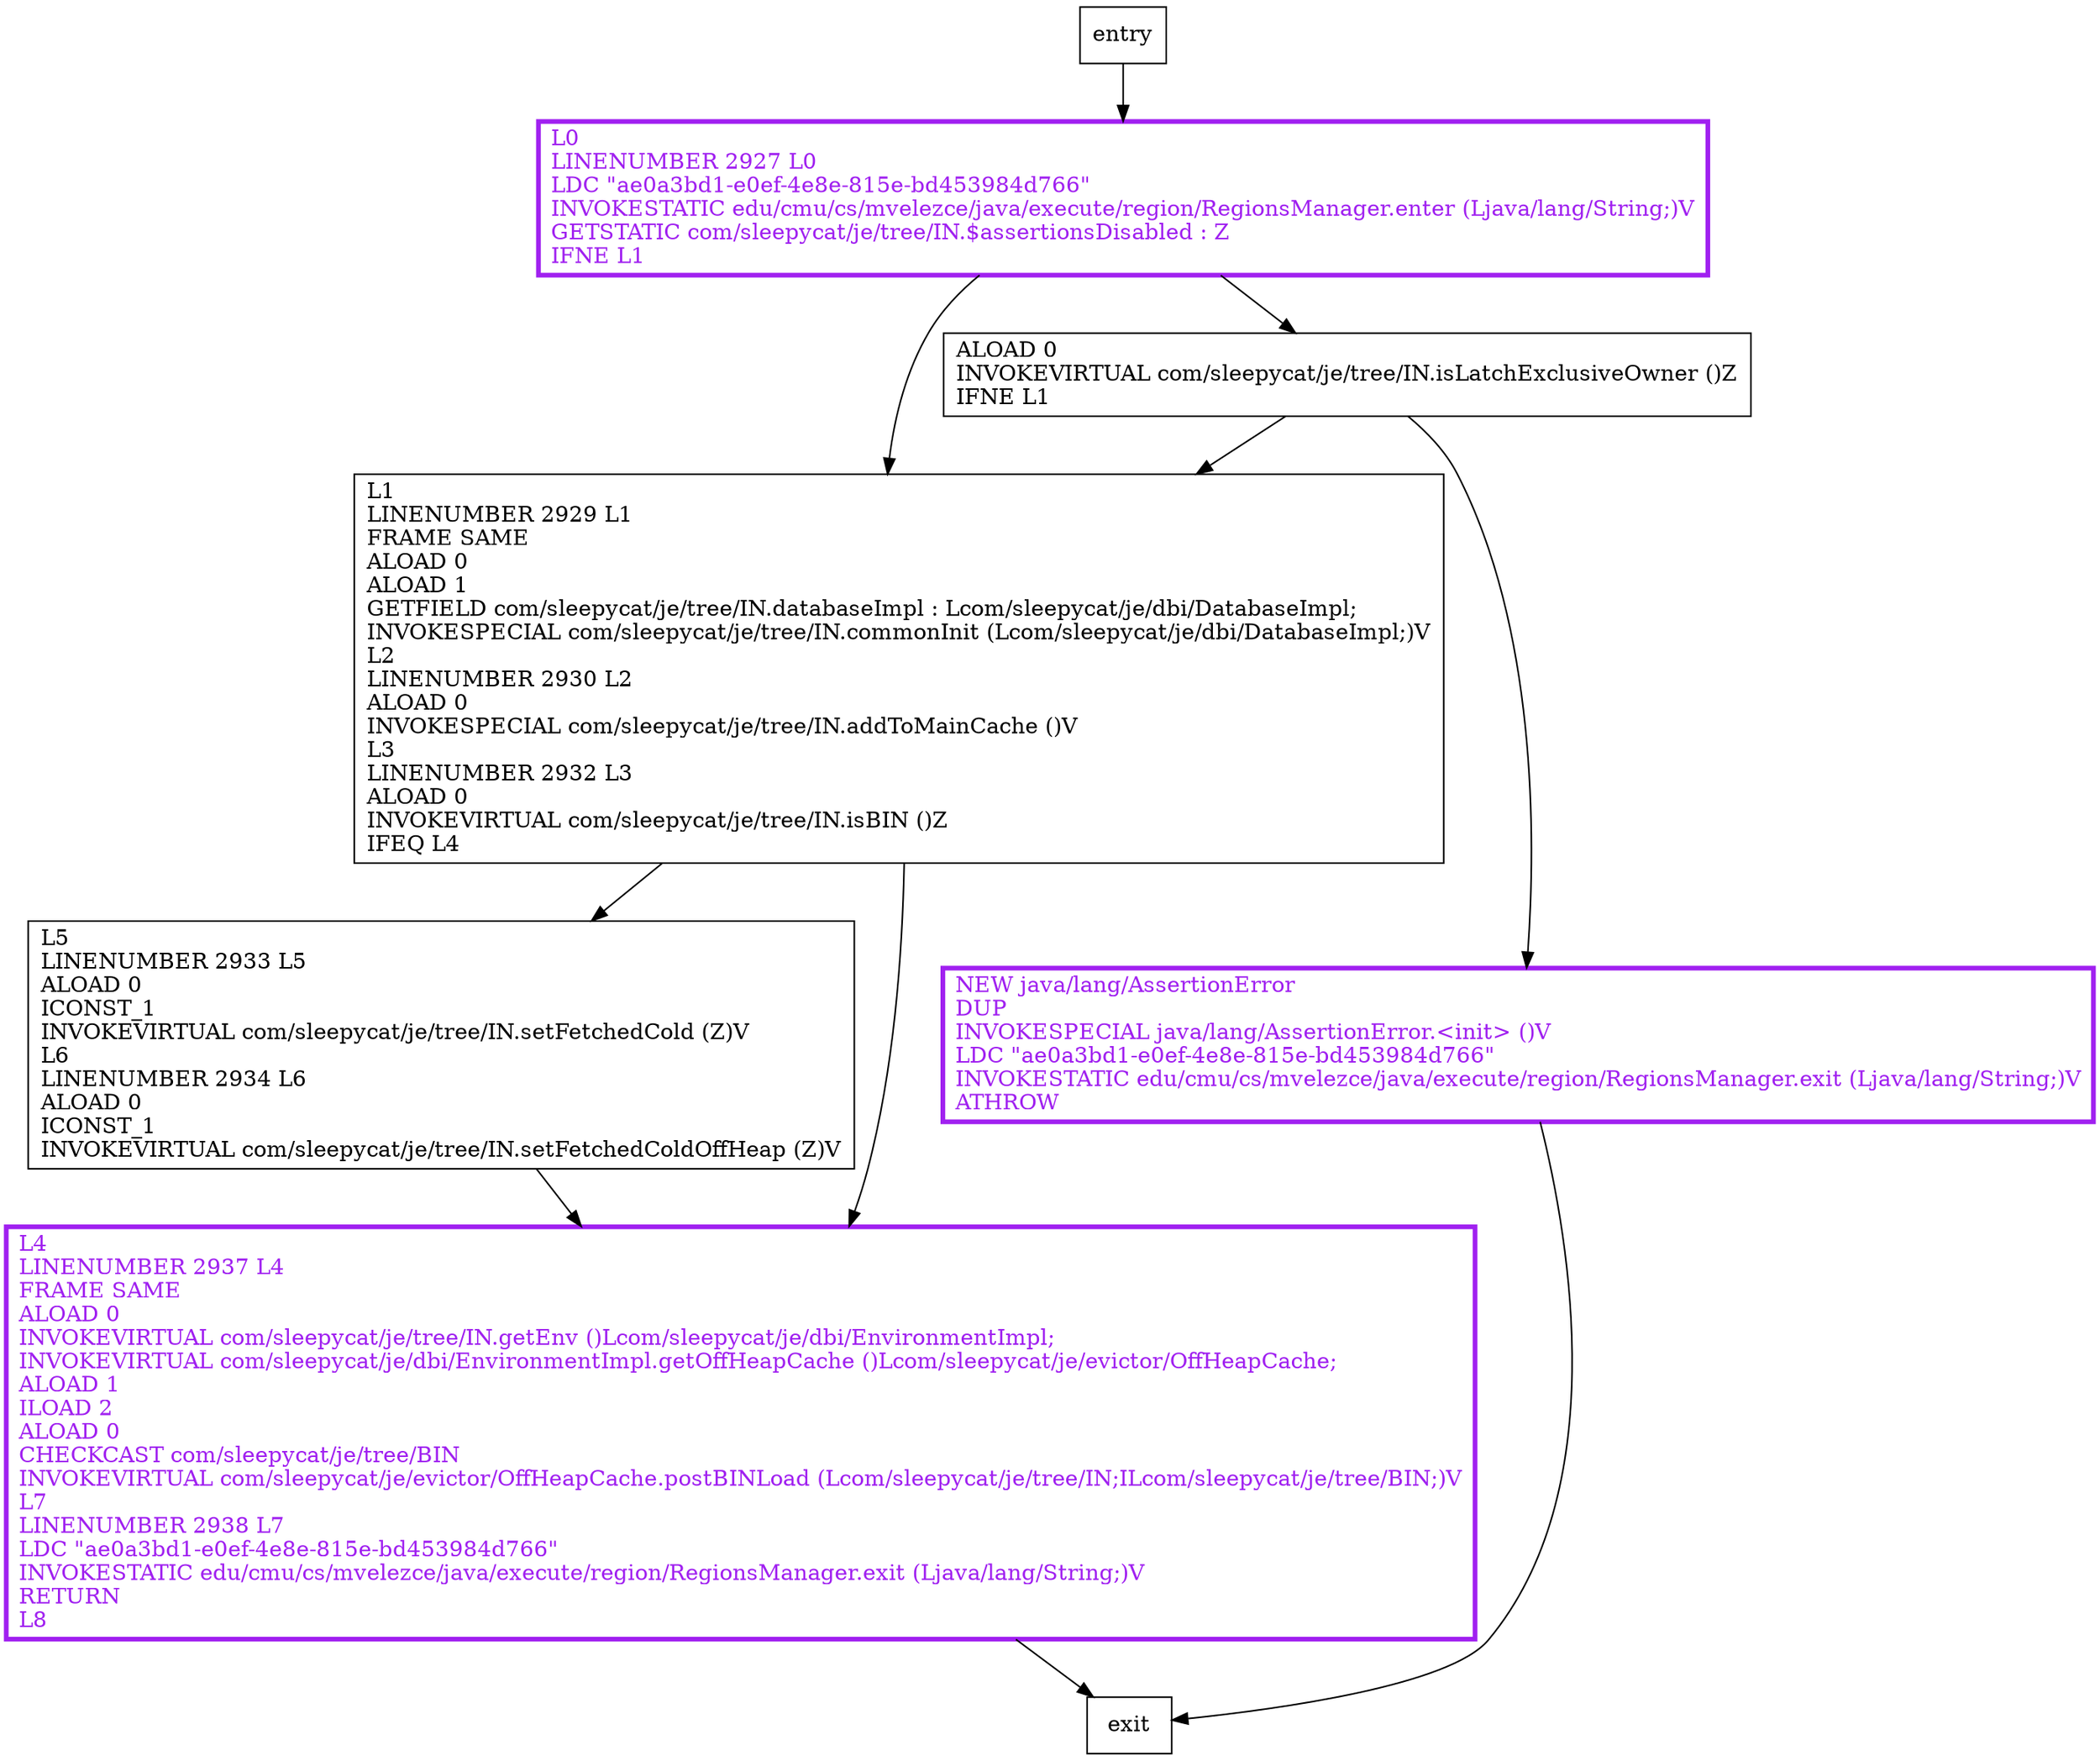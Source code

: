 digraph postLoadInit {
node [shape=record];
1252465026 [label="L0\lLINENUMBER 2927 L0\lLDC \"ae0a3bd1-e0ef-4e8e-815e-bd453984d766\"\lINVOKESTATIC edu/cmu/cs/mvelezce/java/execute/region/RegionsManager.enter (Ljava/lang/String;)V\lGETSTATIC com/sleepycat/je/tree/IN.$assertionsDisabled : Z\lIFNE L1\l"];
1148568624 [label="ALOAD 0\lINVOKEVIRTUAL com/sleepycat/je/tree/IN.isLatchExclusiveOwner ()Z\lIFNE L1\l"];
683120037 [label="L1\lLINENUMBER 2929 L1\lFRAME SAME\lALOAD 0\lALOAD 1\lGETFIELD com/sleepycat/je/tree/IN.databaseImpl : Lcom/sleepycat/je/dbi/DatabaseImpl;\lINVOKESPECIAL com/sleepycat/je/tree/IN.commonInit (Lcom/sleepycat/je/dbi/DatabaseImpl;)V\lL2\lLINENUMBER 2930 L2\lALOAD 0\lINVOKESPECIAL com/sleepycat/je/tree/IN.addToMainCache ()V\lL3\lLINENUMBER 2932 L3\lALOAD 0\lINVOKEVIRTUAL com/sleepycat/je/tree/IN.isBIN ()Z\lIFEQ L4\l"];
1875901373 [label="NEW java/lang/AssertionError\lDUP\lINVOKESPECIAL java/lang/AssertionError.\<init\> ()V\lLDC \"ae0a3bd1-e0ef-4e8e-815e-bd453984d766\"\lINVOKESTATIC edu/cmu/cs/mvelezce/java/execute/region/RegionsManager.exit (Ljava/lang/String;)V\lATHROW\l"];
492209359 [label="L5\lLINENUMBER 2933 L5\lALOAD 0\lICONST_1\lINVOKEVIRTUAL com/sleepycat/je/tree/IN.setFetchedCold (Z)V\lL6\lLINENUMBER 2934 L6\lALOAD 0\lICONST_1\lINVOKEVIRTUAL com/sleepycat/je/tree/IN.setFetchedColdOffHeap (Z)V\l"];
2011731729 [label="L4\lLINENUMBER 2937 L4\lFRAME SAME\lALOAD 0\lINVOKEVIRTUAL com/sleepycat/je/tree/IN.getEnv ()Lcom/sleepycat/je/dbi/EnvironmentImpl;\lINVOKEVIRTUAL com/sleepycat/je/dbi/EnvironmentImpl.getOffHeapCache ()Lcom/sleepycat/je/evictor/OffHeapCache;\lALOAD 1\lILOAD 2\lALOAD 0\lCHECKCAST com/sleepycat/je/tree/BIN\lINVOKEVIRTUAL com/sleepycat/je/evictor/OffHeapCache.postBINLoad (Lcom/sleepycat/je/tree/IN;ILcom/sleepycat/je/tree/BIN;)V\lL7\lLINENUMBER 2938 L7\lLDC \"ae0a3bd1-e0ef-4e8e-815e-bd453984d766\"\lINVOKESTATIC edu/cmu/cs/mvelezce/java/execute/region/RegionsManager.exit (Ljava/lang/String;)V\lRETURN\lL8\l"];
entry;
exit;
1252465026 -> 1148568624
1252465026 -> 683120037
entry -> 1252465026
1148568624 -> 683120037
1148568624 -> 1875901373
683120037 -> 492209359
683120037 -> 2011731729
1875901373 -> exit
492209359 -> 2011731729
2011731729 -> exit
1252465026[fontcolor="purple", penwidth=3, color="purple"];
1875901373[fontcolor="purple", penwidth=3, color="purple"];
2011731729[fontcolor="purple", penwidth=3, color="purple"];
}

